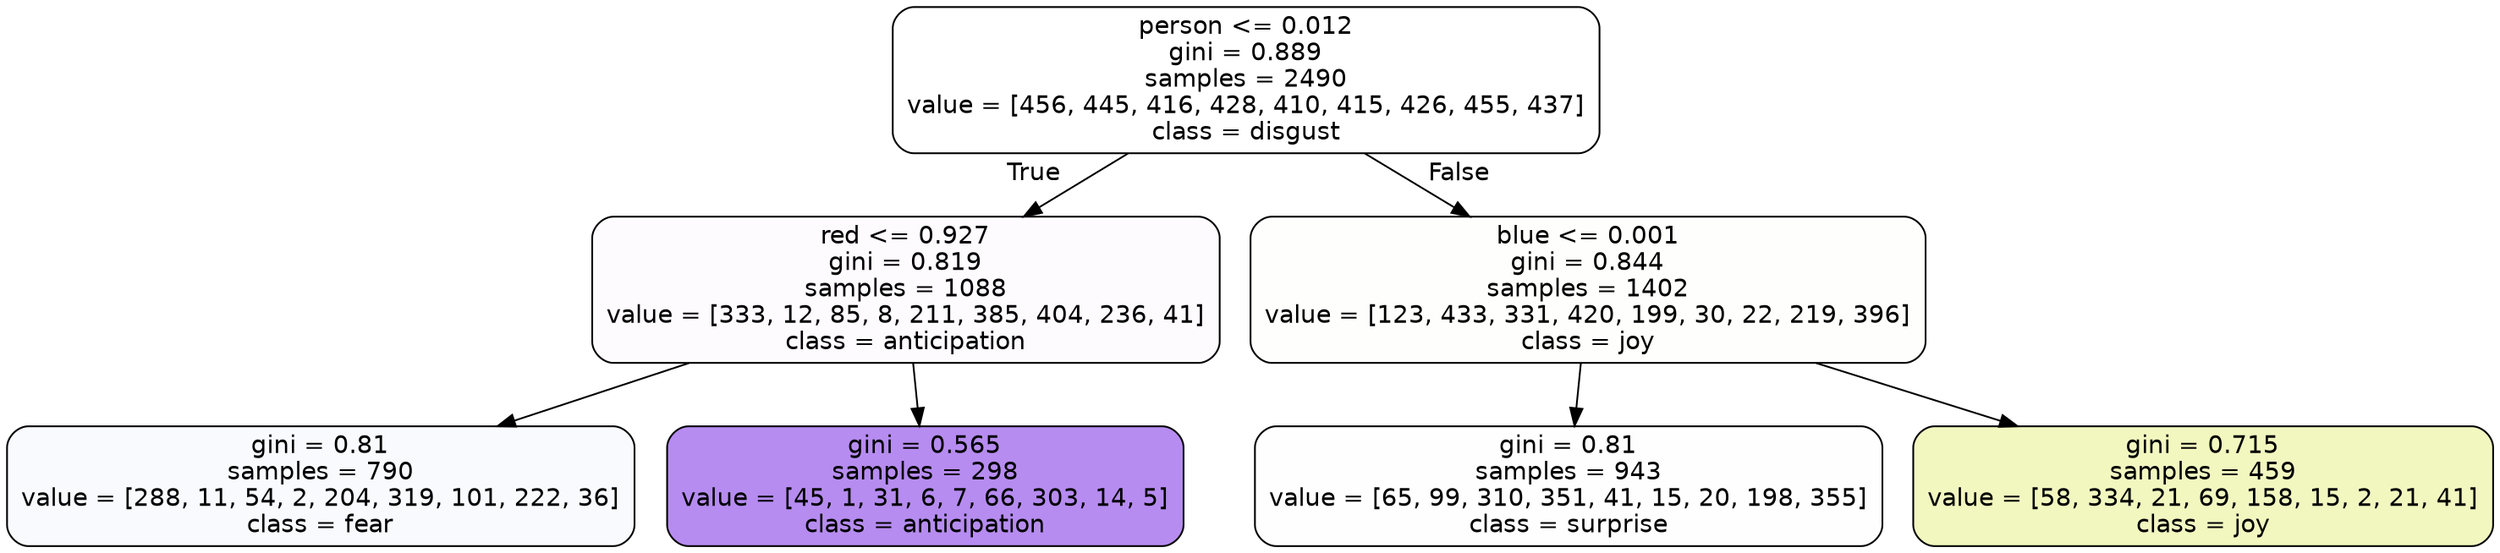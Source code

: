 digraph Tree {
node [shape=box, style="filled, rounded", color="black", fontname=helvetica] ;
edge [fontname=helvetica] ;
0 [label="person <= 0.012\ngini = 0.889\nsamples = 2490\nvalue = [456, 445, 416, 428, 410, 415, 426, 455, 437]\nclass = disgust", fillcolor="#e5813900"] ;
1 [label="red <= 0.927\ngini = 0.819\nsamples = 1088\nvalue = [333, 12, 85, 8, 211, 385, 404, 236, 41]\nclass = anticipation", fillcolor="#8139e504"] ;
0 -> 1 [labeldistance=2.5, labelangle=45, headlabel="True"] ;
2 [label="gini = 0.81\nsamples = 790\nvalue = [288, 11, 54, 2, 204, 319, 101, 222, 36]\nclass = fear", fillcolor="#3964e508"] ;
1 -> 2 ;
3 [label="gini = 0.565\nsamples = 298\nvalue = [45, 1, 31, 6, 7, 66, 303, 14, 5]\nclass = anticipation", fillcolor="#8139e593"] ;
1 -> 3 ;
4 [label="blue <= 0.001\ngini = 0.844\nsamples = 1402\nvalue = [123, 433, 331, 420, 199, 30, 22, 219, 396]\nclass = joy", fillcolor="#d7e53902"] ;
0 -> 4 [labeldistance=2.5, labelangle=-45, headlabel="False"] ;
5 [label="gini = 0.81\nsamples = 943\nvalue = [65, 99, 310, 351, 41, 15, 20, 198, 355]\nclass = surprise", fillcolor="#e5396401"] ;
4 -> 5 ;
6 [label="gini = 0.715\nsamples = 459\nvalue = [58, 334, 21, 69, 158, 15, 2, 21, 41]\nclass = joy", fillcolor="#d7e53950"] ;
4 -> 6 ;
}